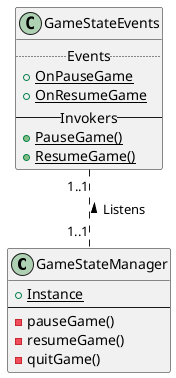 @startuml gamestatesystem

class GameStateManager {
    {static} +Instance
    --
    -pauseGame()
    -resumeGame()
    -quitGame()
}

class GameStateEvents {
    ..Events..
    {static} +OnPauseGame
    {static} +OnResumeGame
    --Invokers--
    {static} +PauseGame()
    {static} +ResumeGame()
}

GameStateManager    "1..1"   .up.     "1..1"   GameStateEvents   : "Listens >"

@enduml